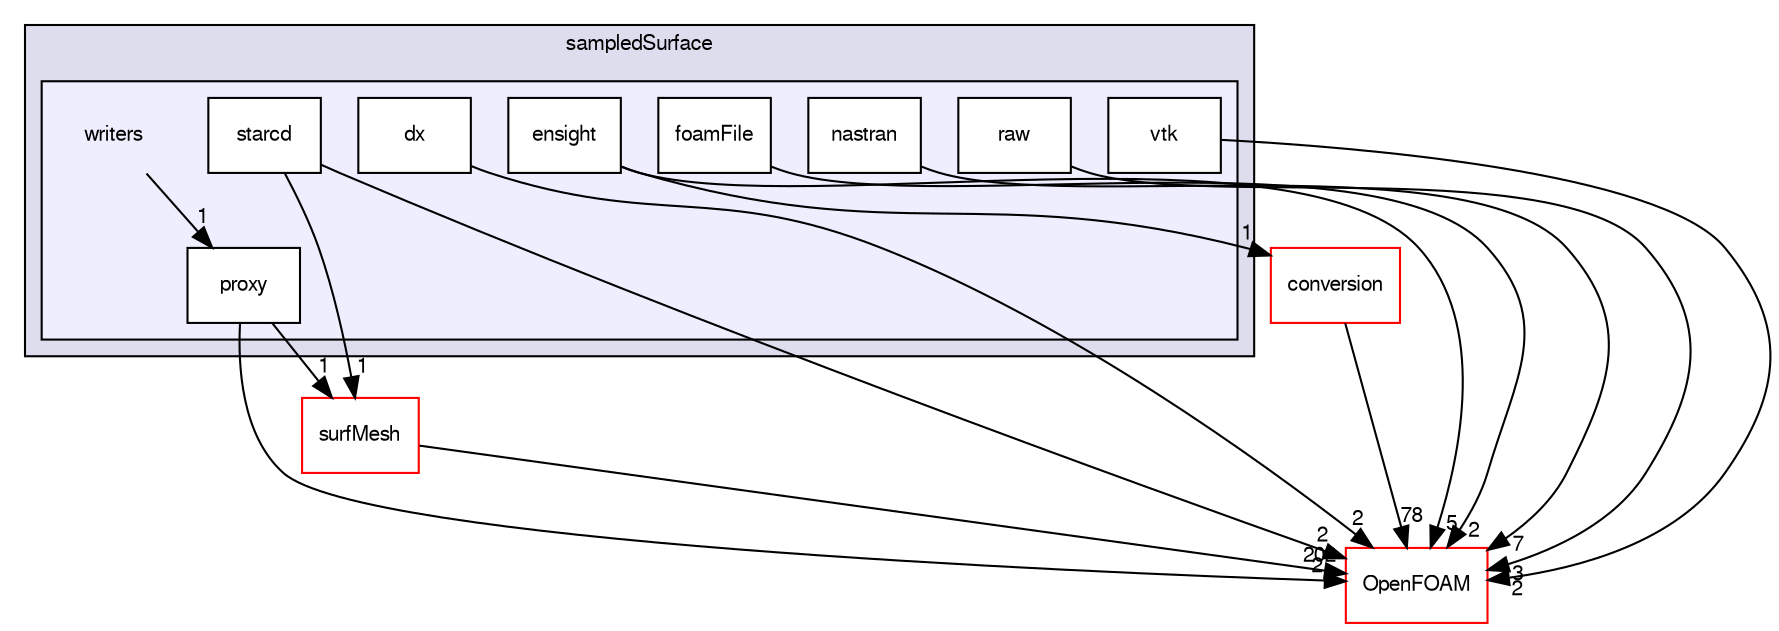 digraph "src/sampling/sampledSurface/writers" {
  bgcolor=transparent;
  compound=true
  node [ fontsize="10", fontname="FreeSans"];
  edge [ labelfontsize="10", labelfontname="FreeSans"];
  subgraph clusterdir_daf57321dd7c30092fd489dbb1aa8219 {
    graph [ bgcolor="#ddddee", pencolor="black", label="sampledSurface" fontname="FreeSans", fontsize="10", URL="dir_daf57321dd7c30092fd489dbb1aa8219.html"]
  subgraph clusterdir_e8fc266228915d4455fb775a69f2b72e {
    graph [ bgcolor="#eeeeff", pencolor="black", label="" URL="dir_e8fc266228915d4455fb775a69f2b72e.html"];
    dir_e8fc266228915d4455fb775a69f2b72e [shape=plaintext label="writers"];
    dir_37003121f2e5c4e94b4ab91d539b28b1 [shape=box label="dx" color="black" fillcolor="white" style="filled" URL="dir_37003121f2e5c4e94b4ab91d539b28b1.html"];
    dir_5d9222ffbf819587ffecb99135c2b895 [shape=box label="ensight" color="black" fillcolor="white" style="filled" URL="dir_5d9222ffbf819587ffecb99135c2b895.html"];
    dir_f5443db3a5fdcd758038ecc864e8ba82 [shape=box label="foamFile" color="black" fillcolor="white" style="filled" URL="dir_f5443db3a5fdcd758038ecc864e8ba82.html"];
    dir_6fe77c843435a5bc5991efc7e9b703f9 [shape=box label="nastran" color="black" fillcolor="white" style="filled" URL="dir_6fe77c843435a5bc5991efc7e9b703f9.html"];
    dir_d3c3ecee379c3ad2f85d2914637dd50f [shape=box label="proxy" color="black" fillcolor="white" style="filled" URL="dir_d3c3ecee379c3ad2f85d2914637dd50f.html"];
    dir_c28e95212e1e83b693c9460394af6a12 [shape=box label="raw" color="black" fillcolor="white" style="filled" URL="dir_c28e95212e1e83b693c9460394af6a12.html"];
    dir_fade8d71ba8df69da64bed476eebfa8c [shape=box label="starcd" color="black" fillcolor="white" style="filled" URL="dir_fade8d71ba8df69da64bed476eebfa8c.html"];
    dir_66b7f23c7a1f1d04928ca54959d0b155 [shape=box label="vtk" color="black" fillcolor="white" style="filled" URL="dir_66b7f23c7a1f1d04928ca54959d0b155.html"];
  }
  }
  dir_22e3beccf9f956a3c7bfcabae9a0dde0 [shape=box label="conversion" color="red" URL="dir_22e3beccf9f956a3c7bfcabae9a0dde0.html"];
  dir_0a88fe22feb23ce5f078a04a1df67721 [shape=box label="surfMesh" color="red" URL="dir_0a88fe22feb23ce5f078a04a1df67721.html"];
  dir_c5473ff19b20e6ec4dfe5c310b3778a8 [shape=box label="OpenFOAM" color="red" URL="dir_c5473ff19b20e6ec4dfe5c310b3778a8.html"];
  dir_22e3beccf9f956a3c7bfcabae9a0dde0->dir_c5473ff19b20e6ec4dfe5c310b3778a8 [headlabel="78", labeldistance=1.5 headhref="dir_000621_001732.html"];
  dir_0a88fe22feb23ce5f078a04a1df67721->dir_c5473ff19b20e6ec4dfe5c310b3778a8 [headlabel="202", labeldistance=1.5 headhref="dir_002518_001732.html"];
  dir_6fe77c843435a5bc5991efc7e9b703f9->dir_c5473ff19b20e6ec4dfe5c310b3778a8 [headlabel="7", labeldistance=1.5 headhref="dir_002491_001732.html"];
  dir_66b7f23c7a1f1d04928ca54959d0b155->dir_c5473ff19b20e6ec4dfe5c310b3778a8 [headlabel="2", labeldistance=1.5 headhref="dir_002495_001732.html"];
  dir_fade8d71ba8df69da64bed476eebfa8c->dir_0a88fe22feb23ce5f078a04a1df67721 [headlabel="1", labeldistance=1.5 headhref="dir_002494_002518.html"];
  dir_fade8d71ba8df69da64bed476eebfa8c->dir_c5473ff19b20e6ec4dfe5c310b3778a8 [headlabel="2", labeldistance=1.5 headhref="dir_002494_001732.html"];
  dir_e8fc266228915d4455fb775a69f2b72e->dir_d3c3ecee379c3ad2f85d2914637dd50f [headlabel="1", labeldistance=1.5 headhref="dir_002487_002492.html"];
  dir_37003121f2e5c4e94b4ab91d539b28b1->dir_c5473ff19b20e6ec4dfe5c310b3778a8 [headlabel="2", labeldistance=1.5 headhref="dir_002488_001732.html"];
  dir_f5443db3a5fdcd758038ecc864e8ba82->dir_c5473ff19b20e6ec4dfe5c310b3778a8 [headlabel="2", labeldistance=1.5 headhref="dir_002490_001732.html"];
  dir_c28e95212e1e83b693c9460394af6a12->dir_c5473ff19b20e6ec4dfe5c310b3778a8 [headlabel="3", labeldistance=1.5 headhref="dir_002493_001732.html"];
  dir_5d9222ffbf819587ffecb99135c2b895->dir_22e3beccf9f956a3c7bfcabae9a0dde0 [headlabel="1", labeldistance=1.5 headhref="dir_002489_000621.html"];
  dir_5d9222ffbf819587ffecb99135c2b895->dir_c5473ff19b20e6ec4dfe5c310b3778a8 [headlabel="5", labeldistance=1.5 headhref="dir_002489_001732.html"];
  dir_d3c3ecee379c3ad2f85d2914637dd50f->dir_0a88fe22feb23ce5f078a04a1df67721 [headlabel="1", labeldistance=1.5 headhref="dir_002492_002518.html"];
  dir_d3c3ecee379c3ad2f85d2914637dd50f->dir_c5473ff19b20e6ec4dfe5c310b3778a8 [headlabel="2", labeldistance=1.5 headhref="dir_002492_001732.html"];
}
